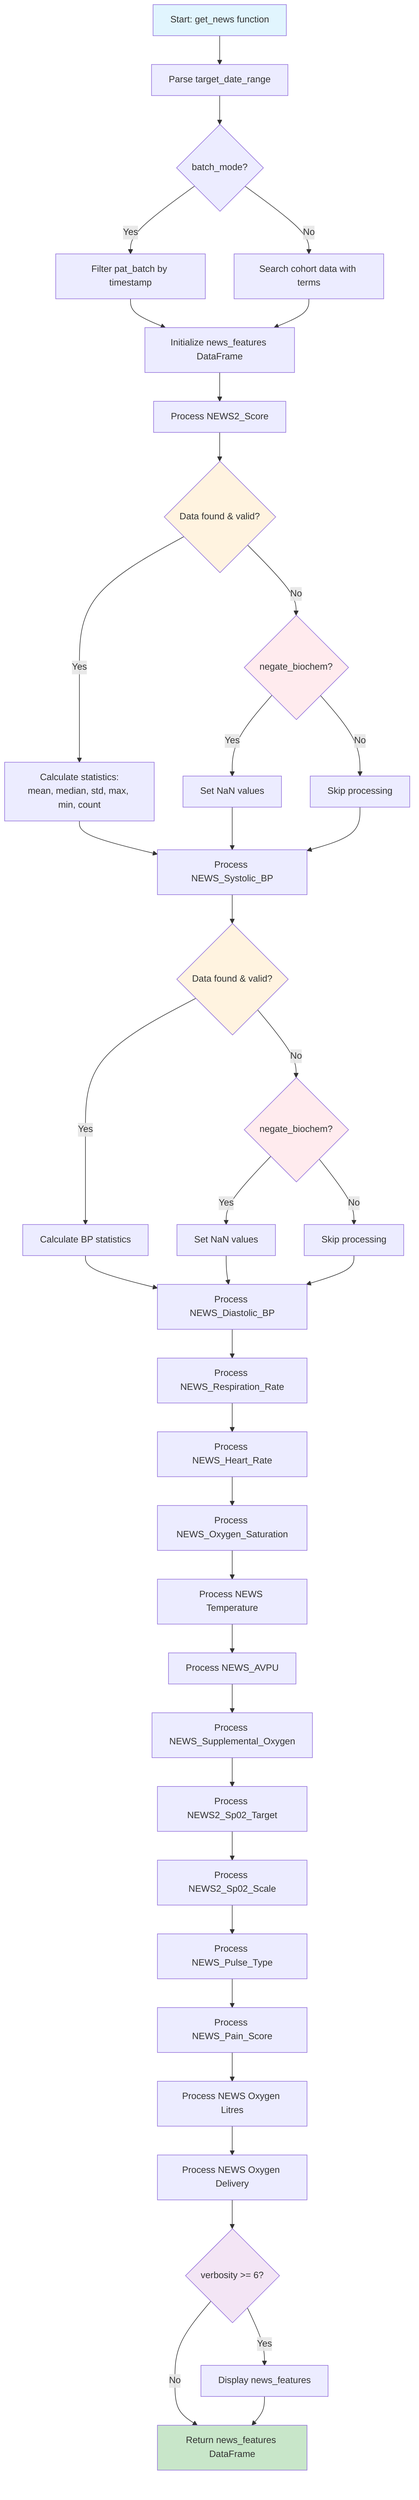 flowchart TD
    A[Start: get_news function] --> B[Parse target_date_range]
    B --> C{batch_mode?}
    
    C -->|Yes| D[Filter pat_batch by timestamp]
    C -->|No| E[Search cohort data with terms]
    
    D --> F[Initialize news_features DataFrame]
    E --> F
    
    F --> G[Process NEWS2_Score]
    G --> H{Data found & valid?}
    H -->|Yes| I[Calculate statistics:<br/>mean, median, std, max, min, count]
    H -->|No| J{negate_biochem?}
    J -->|Yes| K[Set NaN values]
    J -->|No| L[Skip processing]
    
    I --> M[Process NEWS_Systolic_BP]
    K --> M
    L --> M
    
    M --> N{Data found & valid?}
    N -->|Yes| O[Calculate BP statistics]
    N -->|No| P{negate_biochem?}
    P -->|Yes| Q[Set NaN values]
    P -->|No| R[Skip processing]
    
    O --> S[Process NEWS_Diastolic_BP]
    Q --> S
    R --> S
    
    S --> T[Process NEWS_Respiration_Rate]
    T --> U[Process NEWS_Heart_Rate]
    U --> V[Process NEWS_Oxygen_Saturation]
    V --> W[Process NEWS Temperature]
    W --> X[Process NEWS_AVPU]
    X --> Y[Process NEWS_Supplemental_Oxygen]
    Y --> Z[Process NEWS2_Sp02_Target]
    Z --> AA[Process NEWS2_Sp02_Scale]
    AA --> BB[Process NEWS_Pulse_Type]
    BB --> CC[Process NEWS_Pain_Score]
    CC --> DD[Process NEWS Oxygen Litres]
    DD --> EE[Process NEWS Oxygen Delivery]
    
    EE --> FF{verbosity >= 6?}
    FF -->|Yes| GG[Display news_features]
    FF -->|No| HH[Return news_features DataFrame]
    GG --> HH
    
    style A fill:#e1f5fe
    style HH fill:#c8e6c9
    style H fill:#fff3e0
    style N fill:#fff3e0
    style J fill:#ffebee
    style P fill:#ffebee
    style FF fill:#f3e5f5